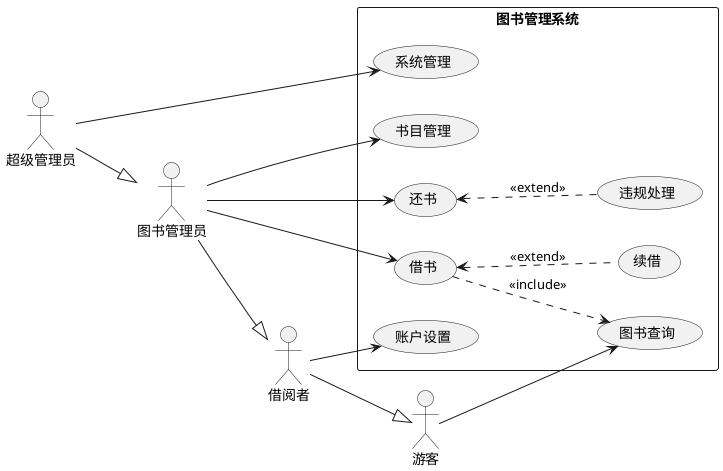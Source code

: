 @startuml 图书管理系统用例图
skinparam packageStyle rectangle

:借阅者: as Borrower
:游客: as Visitor
:图书管理员: as Admin
:超级管理员: as root

rectangle 图书管理系统{
    (图书查询) as query

    (账户设置) as sett_  

    (借书) as bor_
    (续借) as renew
    (还书) as ret_
    (违规处理) as fine
    (书目管理) as bookI_

    root -right-> (系统管理)
}
' 用例之间的关系
bor_ ..> query:<<include>>
ret_ <.. fine:<<extend>>
bor_ <.. renew:<<extend>>

' 外部实体之间的关系

Borrower --|> Visitor
Admin --|> Borrower
root --|> Admin
' 用例与参与的外部实体之间的关系
Visitor --> query
Borrower --> sett_

Admin --> bor_
Admin --> ret_
Admin --> bookI_
left to right direction

@enduml